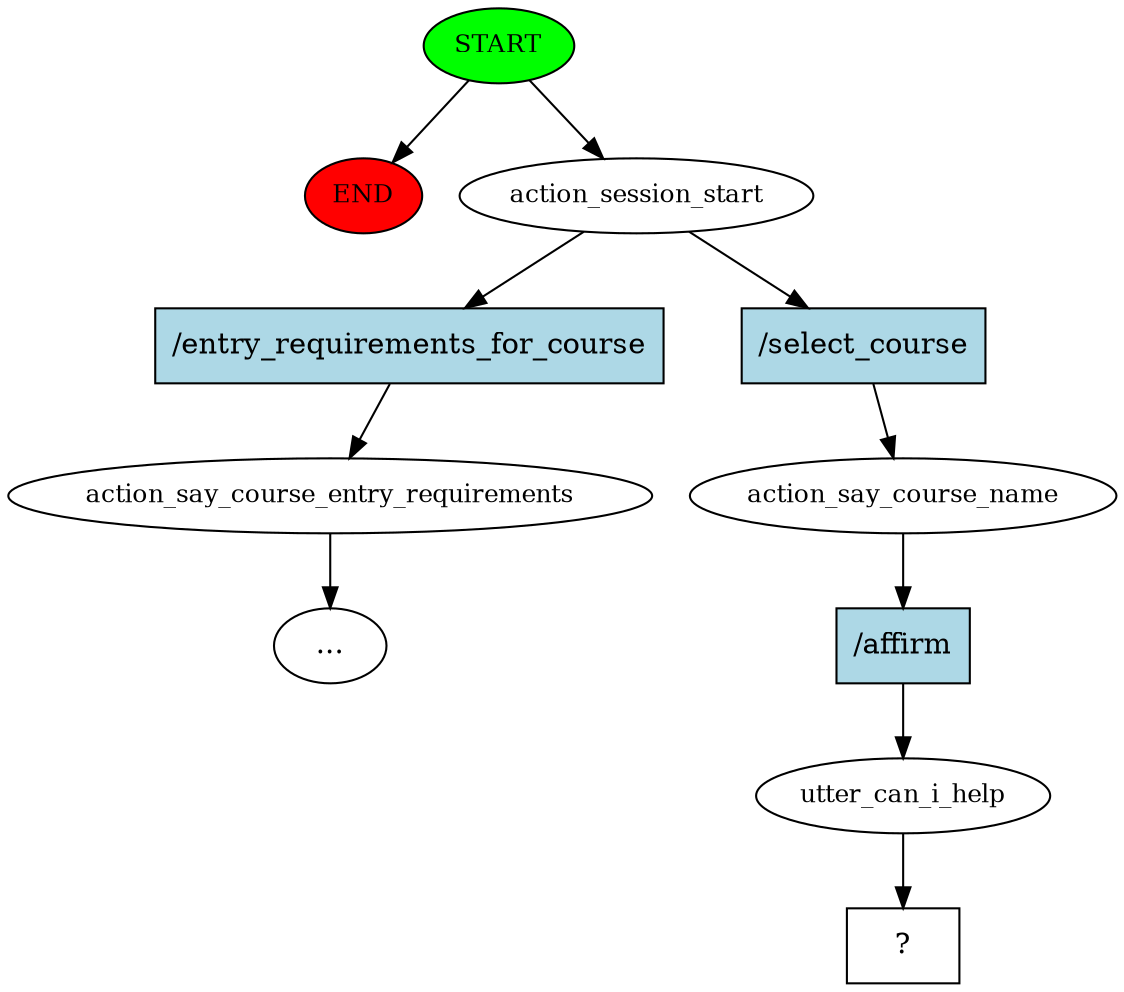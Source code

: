digraph  {
0 [class="start active", fillcolor=green, fontsize=12, label=START, style=filled];
"-1" [class=end, fillcolor=red, fontsize=12, label=END, style=filled];
1 [class=active, fontsize=12, label=action_session_start];
2 [class="", fontsize=12, label=action_say_course_entry_requirements];
"-3" [class=ellipsis, label="..."];
4 [class=active, fontsize=12, label=action_say_course_name];
5 [class=active, fontsize=12, label=utter_can_i_help];
6 [class="intent dashed active", label="  ?  ", shape=rect];
7 [class=intent, fillcolor=lightblue, label="/entry_requirements_for_course", shape=rect, style=filled];
8 [class="intent active", fillcolor=lightblue, label="/select_course", shape=rect, style=filled];
9 [class="intent active", fillcolor=lightblue, label="/affirm", shape=rect, style=filled];
0 -> "-1"  [class="", key=NONE, label=""];
0 -> 1  [class=active, key=NONE, label=""];
1 -> 7  [class="", key=0];
1 -> 8  [class=active, key=0];
2 -> "-3"  [class="", key=NONE, label=""];
4 -> 9  [class=active, key=0];
5 -> 6  [class=active, key=NONE, label=""];
7 -> 2  [class="", key=0];
8 -> 4  [class=active, key=0];
9 -> 5  [class=active, key=0];
}
